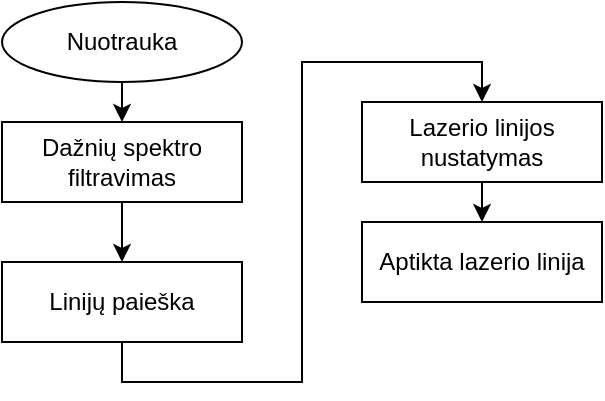 <mxfile version="14.5.1" type="device"><diagram id="TVkzlx-t843_aIa-Nd1I" name="Page-1"><mxGraphModel dx="1086" dy="806" grid="0" gridSize="10" guides="1" tooltips="1" connect="1" arrows="1" fold="1" page="1" pageScale="1" pageWidth="850" pageHeight="1100" math="0" shadow="0"><root><mxCell id="0"/><mxCell id="1" parent="0"/><mxCell id="QFFlw3mOSGqr0eNOf93n-7" style="edgeStyle=orthogonalEdgeStyle;rounded=0;orthogonalLoop=1;jettySize=auto;html=1;exitX=0.5;exitY=1;exitDx=0;exitDy=0;entryX=0.5;entryY=0;entryDx=0;entryDy=0;" parent="1" source="QFFlw3mOSGqr0eNOf93n-1" target="QFFlw3mOSGqr0eNOf93n-3" edge="1"><mxGeometry relative="1" as="geometry"/></mxCell><mxCell id="QFFlw3mOSGqr0eNOf93n-1" value="Dažnių spektro filtravimas" style="rounded=0;whiteSpace=wrap;html=1;" parent="1" vertex="1"><mxGeometry x="280" y="200" width="120" height="40" as="geometry"/></mxCell><mxCell id="QFFlw3mOSGqr0eNOf93n-8" style="edgeStyle=orthogonalEdgeStyle;rounded=0;orthogonalLoop=1;jettySize=auto;html=1;exitX=0.5;exitY=1;exitDx=0;exitDy=0;entryX=0.5;entryY=0;entryDx=0;entryDy=0;" parent="1" source="QFFlw3mOSGqr0eNOf93n-3" target="QFFlw3mOSGqr0eNOf93n-4" edge="1"><mxGeometry relative="1" as="geometry"/></mxCell><mxCell id="QFFlw3mOSGqr0eNOf93n-3" value="Linijų paieška" style="rounded=0;whiteSpace=wrap;html=1;" parent="1" vertex="1"><mxGeometry x="280" y="270" width="120" height="40" as="geometry"/></mxCell><mxCell id="5W_gOikyx6m6yIdi3Twp-5" style="edgeStyle=orthogonalEdgeStyle;rounded=0;orthogonalLoop=1;jettySize=auto;html=1;exitX=0.5;exitY=1;exitDx=0;exitDy=0;entryX=0.5;entryY=0;entryDx=0;entryDy=0;" edge="1" parent="1" source="QFFlw3mOSGqr0eNOf93n-4" target="5W_gOikyx6m6yIdi3Twp-4"><mxGeometry relative="1" as="geometry"/></mxCell><mxCell id="QFFlw3mOSGqr0eNOf93n-4" value="Lazerio linijos nustatymas" style="rounded=0;whiteSpace=wrap;html=1;" parent="1" vertex="1"><mxGeometry x="460" y="190" width="120" height="40" as="geometry"/></mxCell><mxCell id="5W_gOikyx6m6yIdi3Twp-2" style="edgeStyle=orthogonalEdgeStyle;rounded=0;orthogonalLoop=1;jettySize=auto;html=1;exitX=0.5;exitY=1;exitDx=0;exitDy=0;entryX=0.5;entryY=0;entryDx=0;entryDy=0;" edge="1" parent="1" source="5W_gOikyx6m6yIdi3Twp-1" target="QFFlw3mOSGqr0eNOf93n-1"><mxGeometry relative="1" as="geometry"/></mxCell><mxCell id="5W_gOikyx6m6yIdi3Twp-1" value="Nuotrauka" style="ellipse;whiteSpace=wrap;html=1;" vertex="1" parent="1"><mxGeometry x="280" y="140" width="120" height="40" as="geometry"/></mxCell><mxCell id="5W_gOikyx6m6yIdi3Twp-4" value="Aptikta lazerio linija" style="rounded=0;whiteSpace=wrap;html=1;" vertex="1" parent="1"><mxGeometry x="460" y="250" width="120" height="40" as="geometry"/></mxCell></root></mxGraphModel></diagram></mxfile>